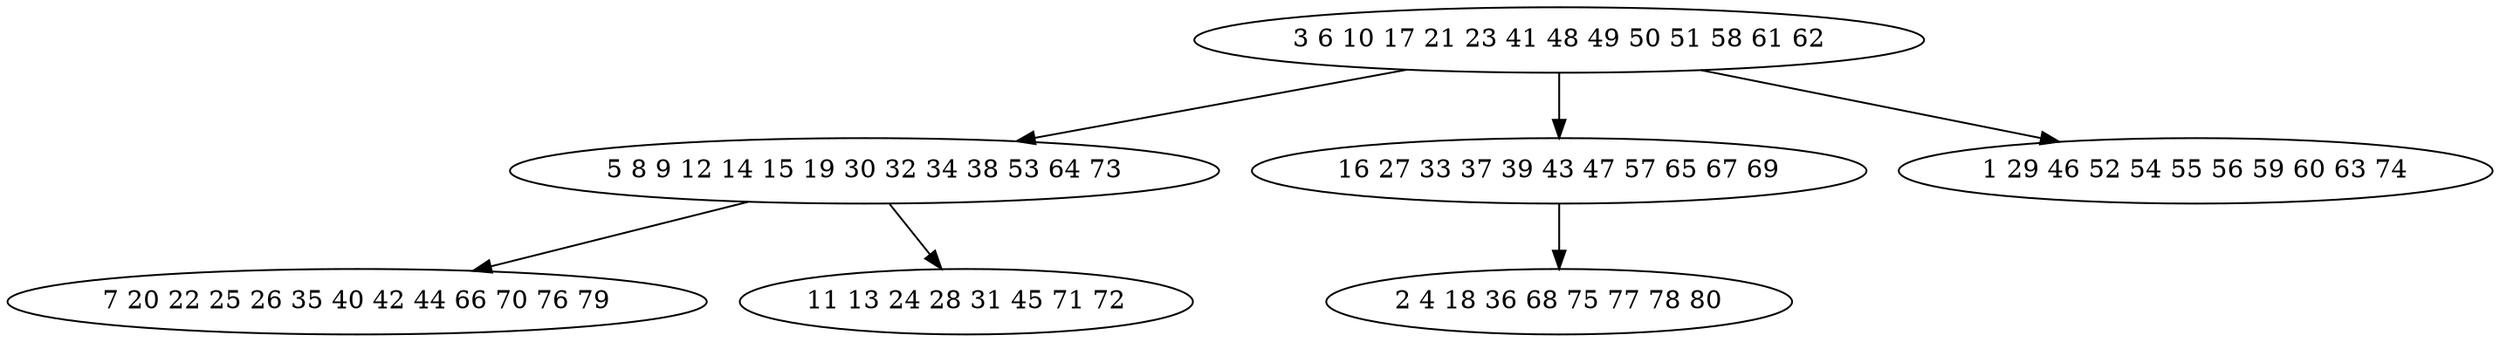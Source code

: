 digraph true_tree {
	"0" -> "1"
	"1" -> "2"
	"1" -> "3"
	"0" -> "4"
	"4" -> "5"
	"0" -> "6"
	"0" [label="3 6 10 17 21 23 41 48 49 50 51 58 61 62"];
	"1" [label="5 8 9 12 14 15 19 30 32 34 38 53 64 73"];
	"2" [label="7 20 22 25 26 35 40 42 44 66 70 76 79"];
	"3" [label="11 13 24 28 31 45 71 72"];
	"4" [label="16 27 33 37 39 43 47 57 65 67 69"];
	"5" [label="2 4 18 36 68 75 77 78 80"];
	"6" [label="1 29 46 52 54 55 56 59 60 63 74"];
}
